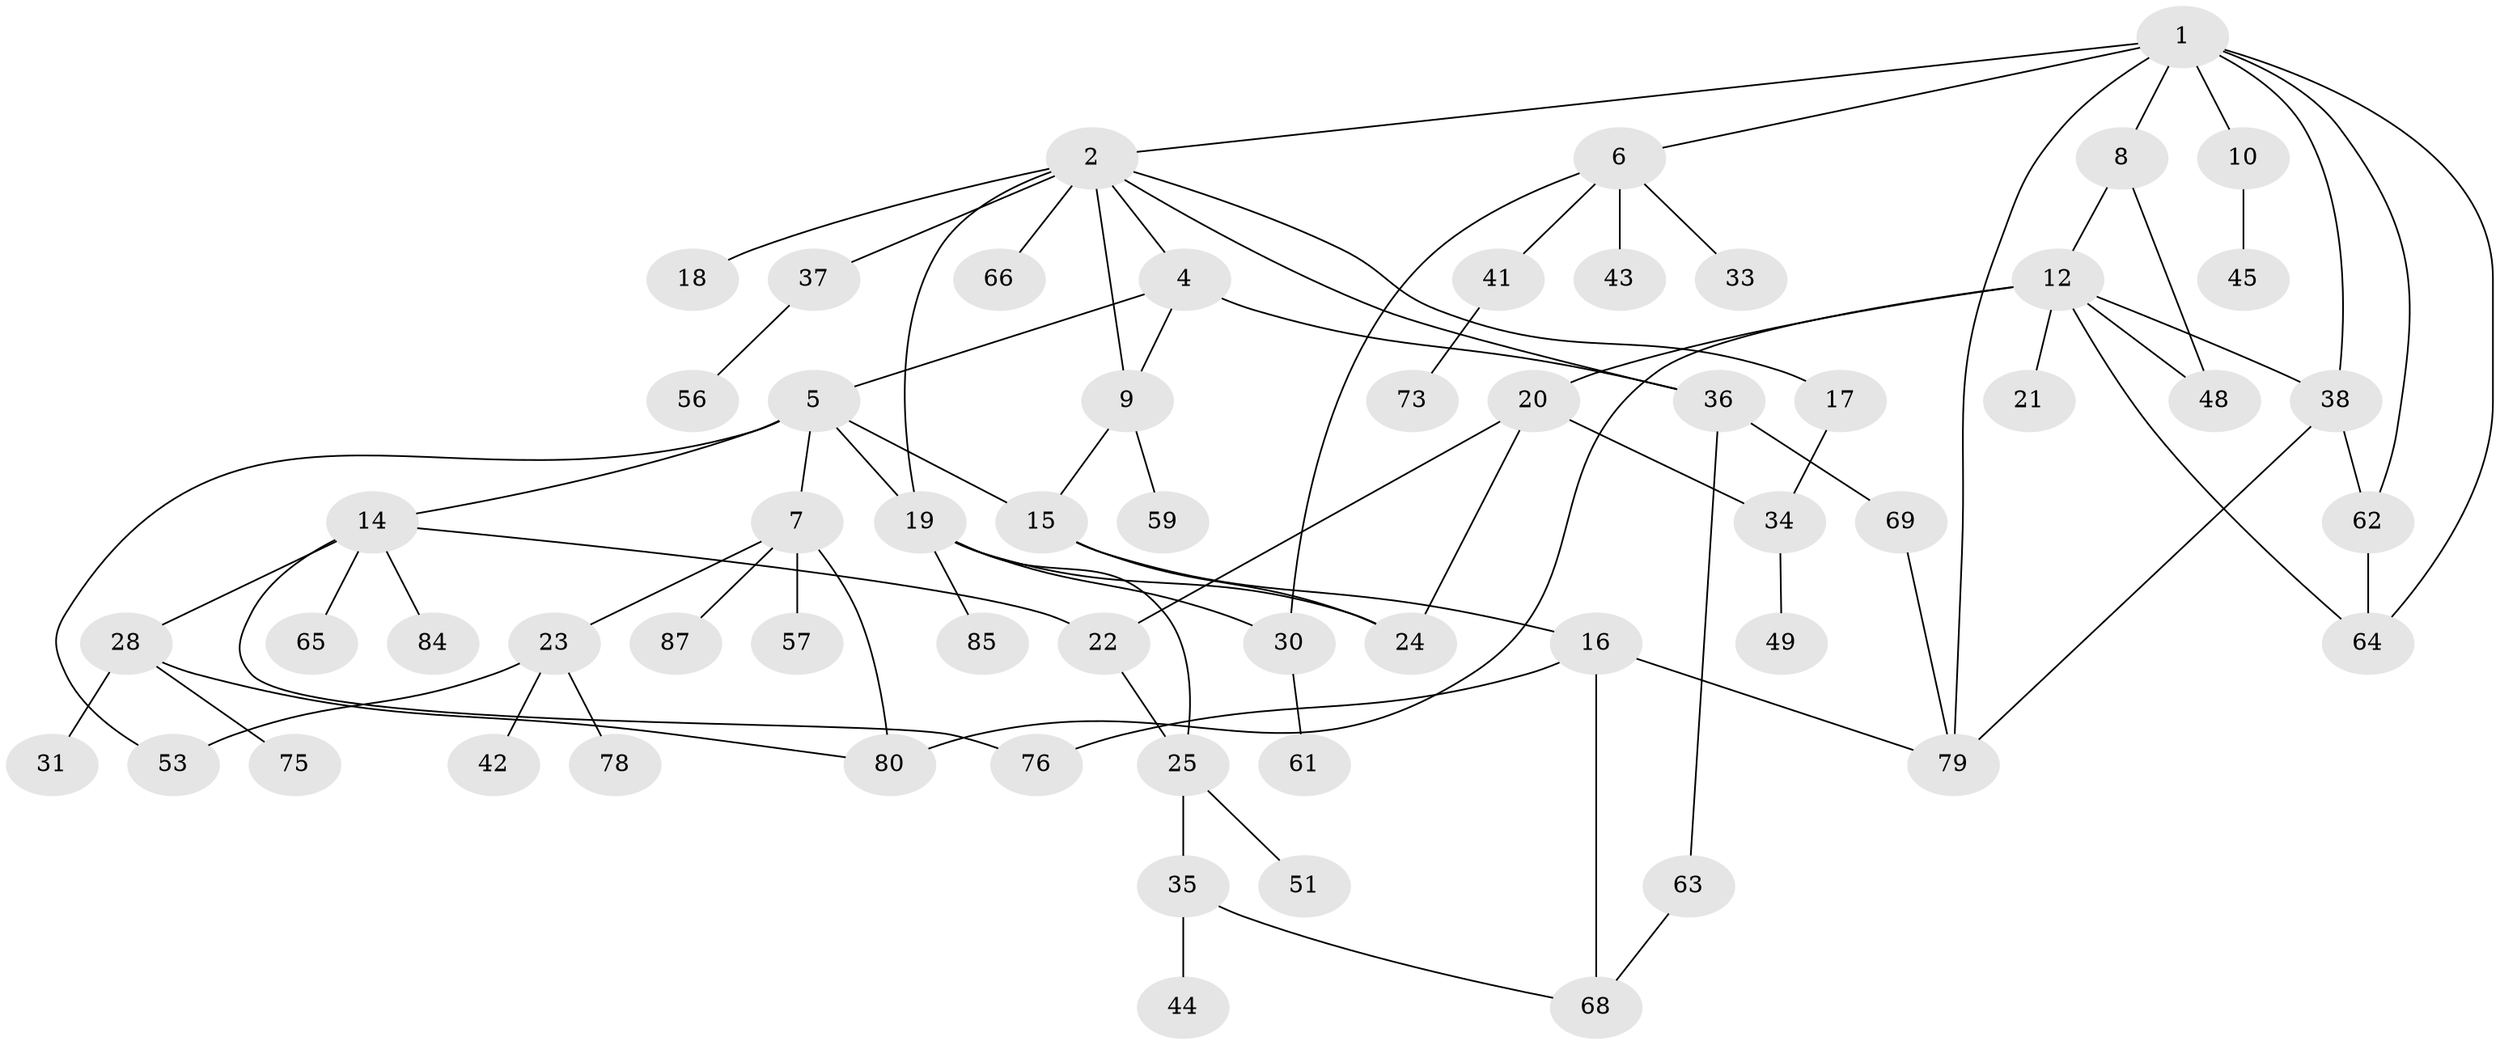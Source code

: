// original degree distribution, {5: 0.04597701149425287, 9: 0.011494252873563218, 4: 0.1839080459770115, 6: 0.022988505747126436, 3: 0.12643678160919541, 2: 0.26436781609195403, 7: 0.011494252873563218, 1: 0.3333333333333333}
// Generated by graph-tools (version 1.1) at 2025/10/02/27/25 16:10:55]
// undirected, 60 vertices, 83 edges
graph export_dot {
graph [start="1"]
  node [color=gray90,style=filled];
  1 [super="+3"];
  2 [super="+11"];
  4 [super="+67"];
  5 [super="+54"];
  6 [super="+82"];
  7 [super="+29"];
  8 [super="+70"];
  9 [super="+39"];
  10;
  12 [super="+13"];
  14 [super="+74"];
  15;
  16 [super="+46"];
  17 [super="+27"];
  18;
  19 [super="+40"];
  20;
  21;
  22 [super="+47"];
  23;
  24 [super="+55"];
  25 [super="+26"];
  28 [super="+32"];
  30 [super="+58"];
  31;
  33;
  34 [super="+60"];
  35;
  36 [super="+52"];
  37;
  38 [super="+81"];
  41;
  42;
  43 [super="+50"];
  44 [super="+86"];
  45;
  48 [super="+72"];
  49;
  51;
  53 [super="+83"];
  56;
  57;
  59;
  61;
  62;
  63;
  64 [super="+71"];
  65;
  66;
  68;
  69;
  73;
  75;
  76 [super="+77"];
  78;
  79;
  80;
  84;
  85;
  87;
  1 -- 2;
  1 -- 6;
  1 -- 62;
  1 -- 79;
  1 -- 38;
  1 -- 8;
  1 -- 10;
  1 -- 64;
  2 -- 4;
  2 -- 17;
  2 -- 18;
  2 -- 36;
  2 -- 37;
  2 -- 66;
  2 -- 9;
  2 -- 19;
  4 -- 5;
  4 -- 9;
  4 -- 36;
  5 -- 7;
  5 -- 14;
  5 -- 19;
  5 -- 53;
  5 -- 15;
  6 -- 30;
  6 -- 33;
  6 -- 41;
  6 -- 43;
  7 -- 23;
  7 -- 57;
  7 -- 80;
  7 -- 87;
  8 -- 12;
  8 -- 48;
  9 -- 15;
  9 -- 59;
  10 -- 45;
  12 -- 20;
  12 -- 64;
  12 -- 80;
  12 -- 48;
  12 -- 21;
  12 -- 38;
  14 -- 22;
  14 -- 28;
  14 -- 65;
  14 -- 84;
  14 -- 76;
  15 -- 16;
  15 -- 24;
  16 -- 76;
  16 -- 79;
  16 -- 68;
  17 -- 34;
  19 -- 25;
  19 -- 24;
  19 -- 85;
  19 -- 30;
  20 -- 34;
  20 -- 22;
  20 -- 24;
  22 -- 25;
  23 -- 42;
  23 -- 53;
  23 -- 78;
  25 -- 51;
  25 -- 35;
  28 -- 31;
  28 -- 75;
  28 -- 80;
  30 -- 61;
  34 -- 49;
  35 -- 44;
  35 -- 68;
  36 -- 63;
  36 -- 69;
  37 -- 56;
  38 -- 79;
  38 -- 62;
  41 -- 73;
  62 -- 64;
  63 -- 68;
  69 -- 79;
}

